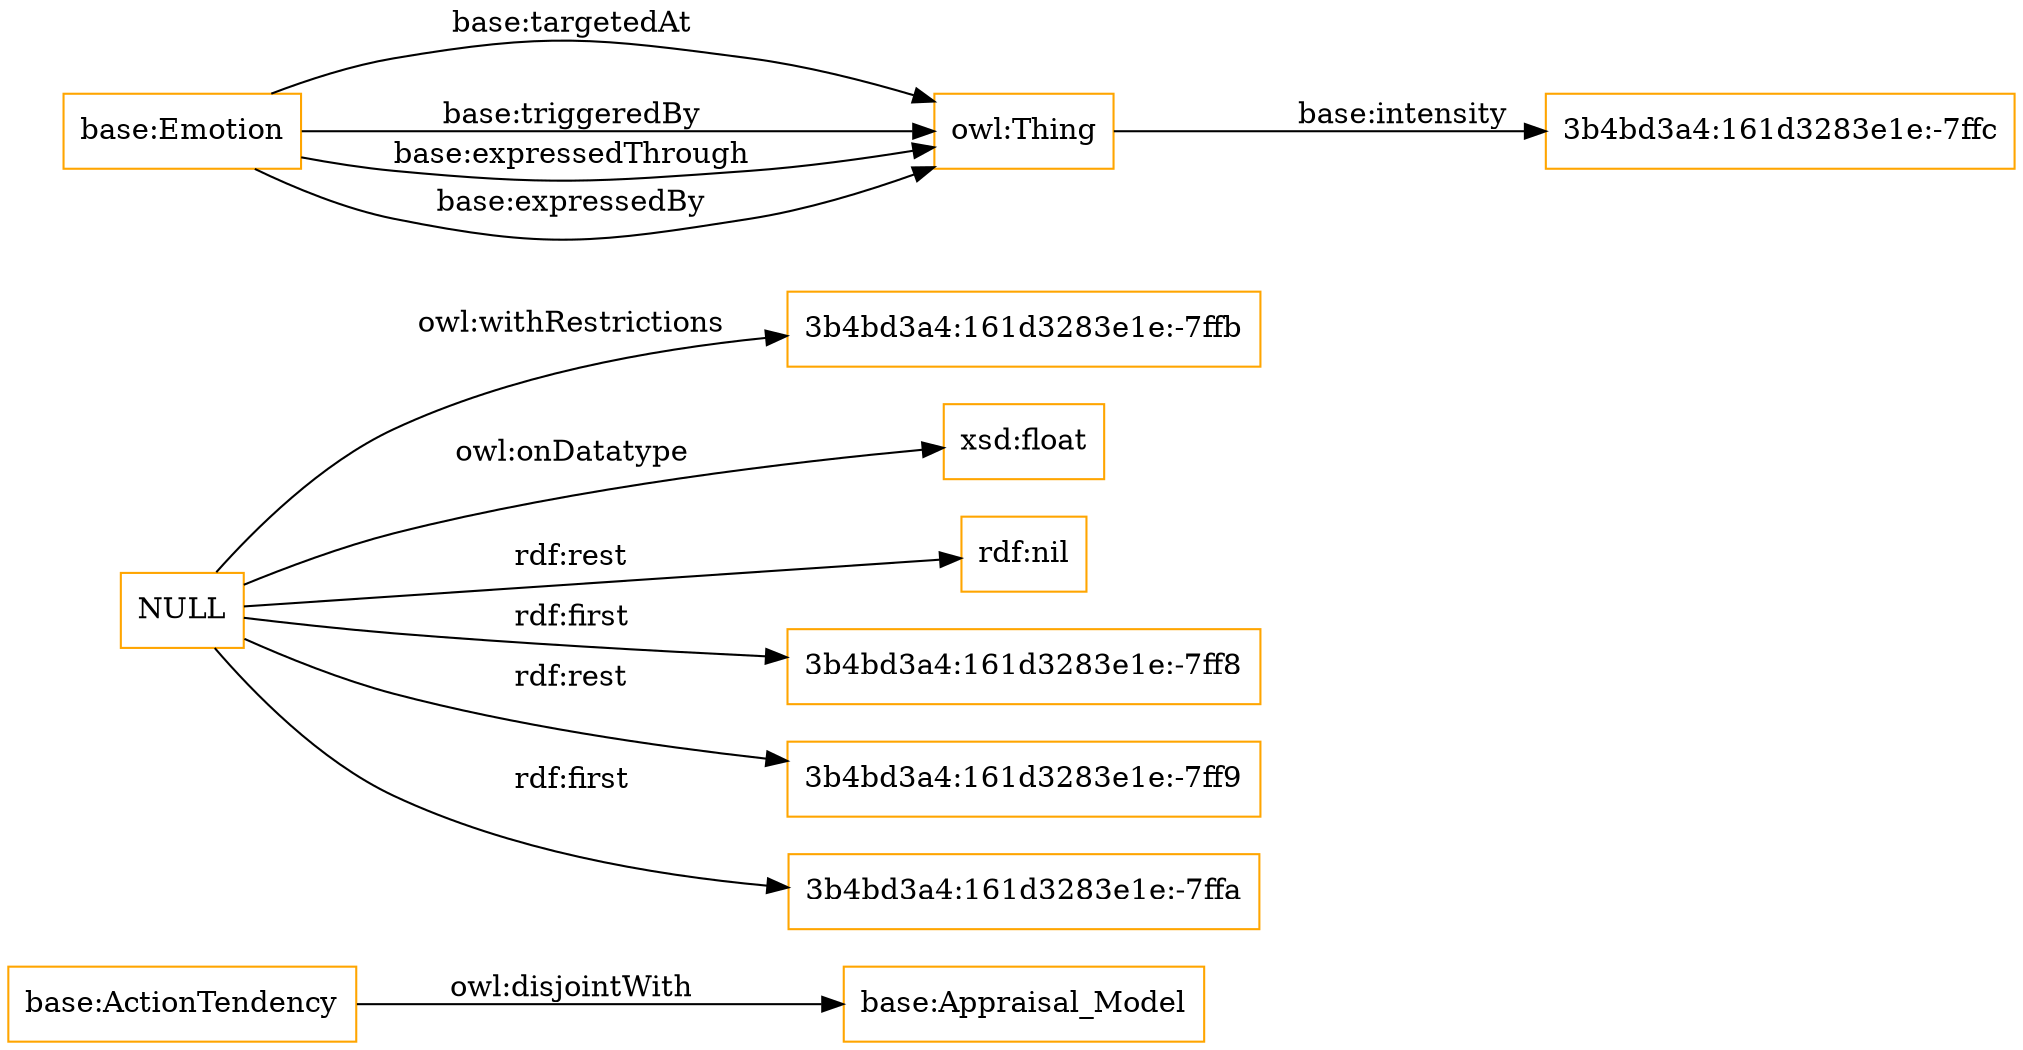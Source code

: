 digraph ar2dtool_diagram { 
rankdir=LR;
size="1501"
node [shape = rectangle, color="orange"]; "base:ActionTendency" "base:Appraisal_Model" ; /*classes style*/
	"base:ActionTendency" -> "base:Appraisal_Model" [ label = "owl:disjointWith" ];
	"NULL" -> "3b4bd3a4:161d3283e1e:-7ffb" [ label = "owl:withRestrictions" ];
	"NULL" -> "xsd:float" [ label = "owl:onDatatype" ];
	"NULL" -> "rdf:nil" [ label = "rdf:rest" ];
	"NULL" -> "3b4bd3a4:161d3283e1e:-7ff8" [ label = "rdf:first" ];
	"NULL" -> "3b4bd3a4:161d3283e1e:-7ff9" [ label = "rdf:rest" ];
	"NULL" -> "3b4bd3a4:161d3283e1e:-7ffa" [ label = "rdf:first" ];
	"base:Emotion" -> "owl:Thing" [ label = "base:targetedAt" ];
	"owl:Thing" -> "3b4bd3a4:161d3283e1e:-7ffc" [ label = "base:intensity" ];
	"base:Emotion" -> "owl:Thing" [ label = "base:triggeredBy" ];
	"base:Emotion" -> "owl:Thing" [ label = "base:expressedThrough" ];
	"base:Emotion" -> "owl:Thing" [ label = "base:expressedBy" ];

}
